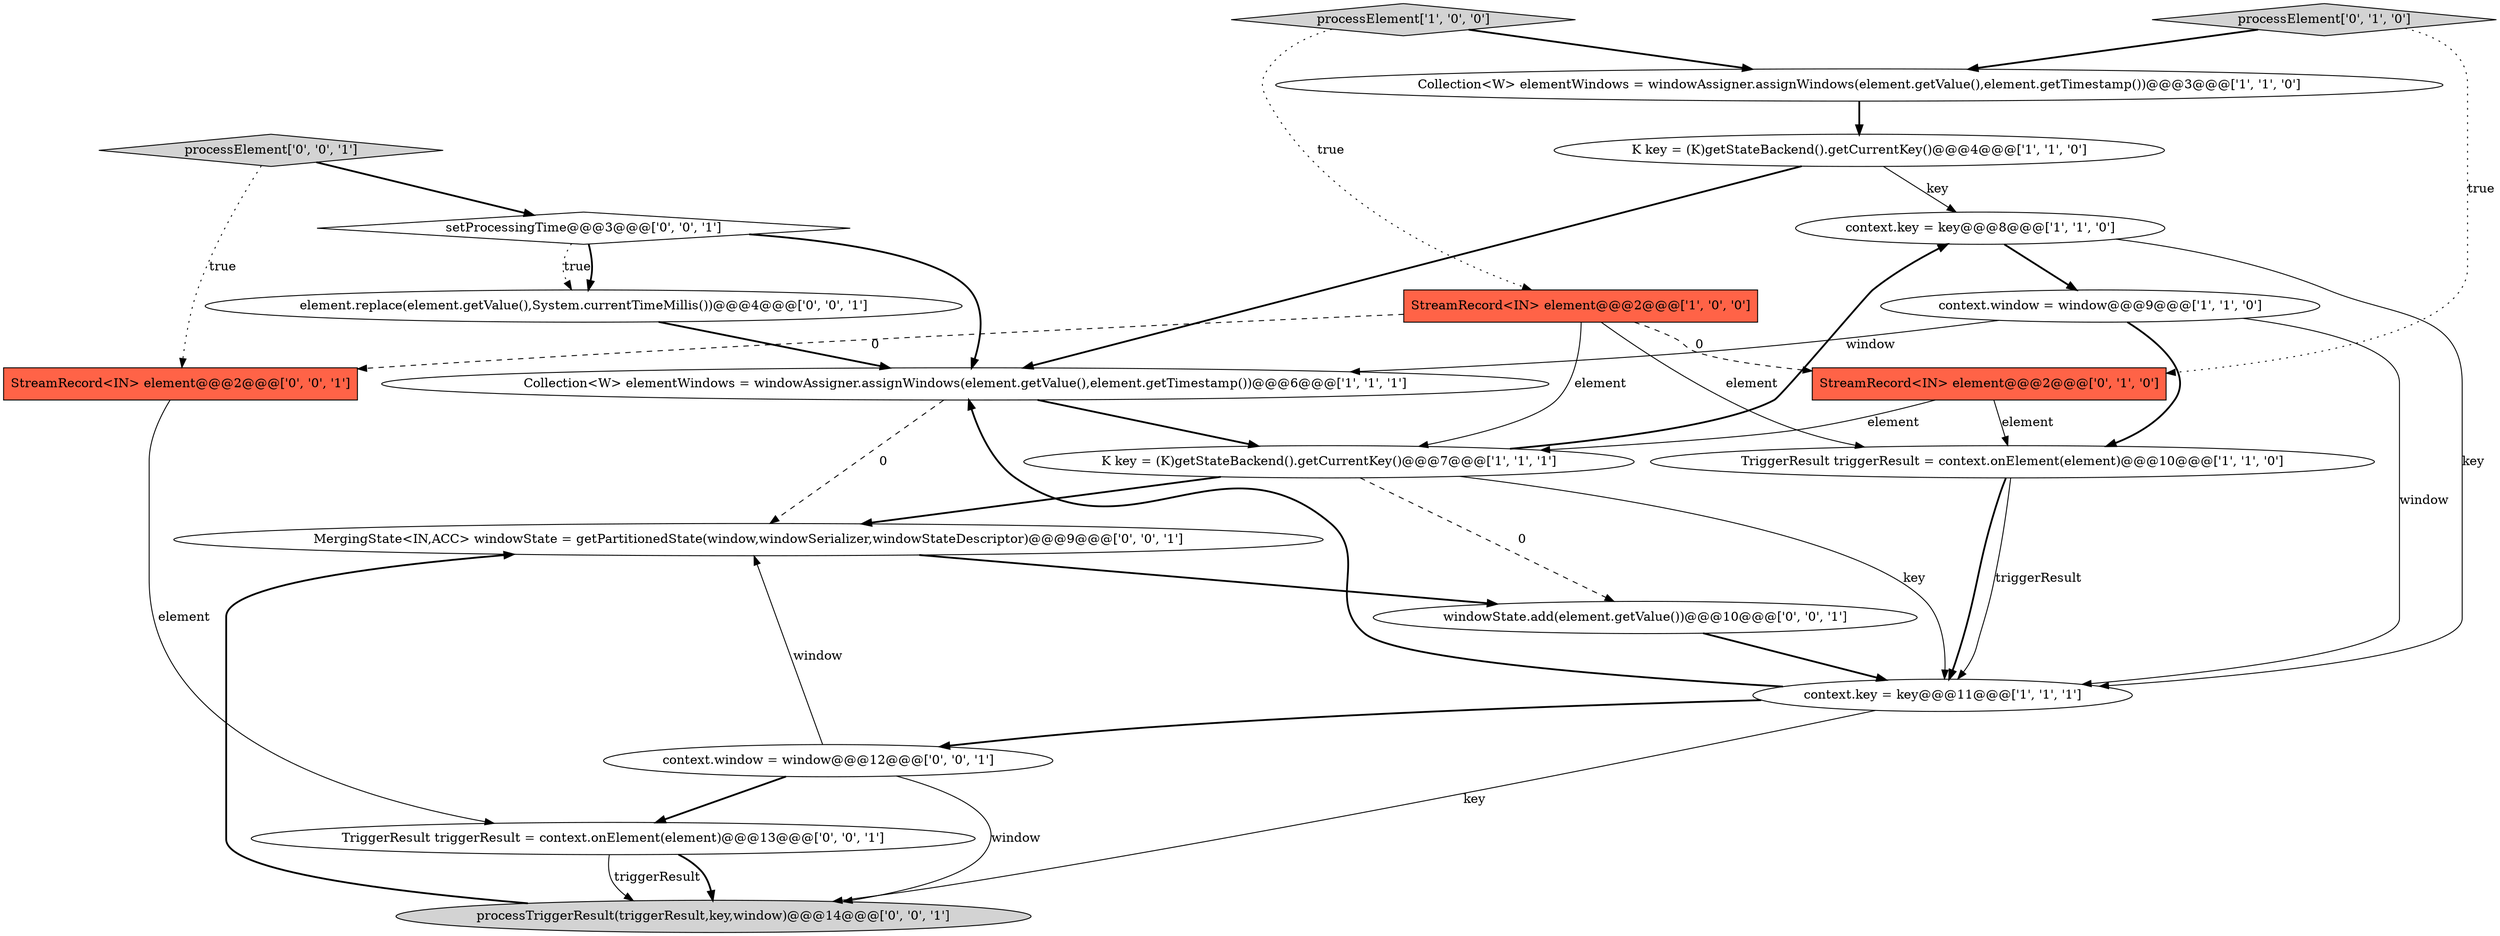 digraph {
9 [style = filled, label = "Collection<W> elementWindows = windowAssigner.assignWindows(element.getValue(),element.getTimestamp())@@@3@@@['1', '1', '0']", fillcolor = white, shape = ellipse image = "AAA0AAABBB1BBB"];
13 [style = filled, label = "TriggerResult triggerResult = context.onElement(element)@@@13@@@['0', '0', '1']", fillcolor = white, shape = ellipse image = "AAA0AAABBB3BBB"];
5 [style = filled, label = "context.key = key@@@8@@@['1', '1', '0']", fillcolor = white, shape = ellipse image = "AAA0AAABBB1BBB"];
4 [style = filled, label = "K key = (K)getStateBackend().getCurrentKey()@@@4@@@['1', '1', '0']", fillcolor = white, shape = ellipse image = "AAA0AAABBB1BBB"];
12 [style = filled, label = "MergingState<IN,ACC> windowState = getPartitionedState(window,windowSerializer,windowStateDescriptor)@@@9@@@['0', '0', '1']", fillcolor = white, shape = ellipse image = "AAA0AAABBB3BBB"];
17 [style = filled, label = "processTriggerResult(triggerResult,key,window)@@@14@@@['0', '0', '1']", fillcolor = lightgray, shape = ellipse image = "AAA0AAABBB3BBB"];
3 [style = filled, label = "context.window = window@@@9@@@['1', '1', '0']", fillcolor = white, shape = ellipse image = "AAA0AAABBB1BBB"];
6 [style = filled, label = "K key = (K)getStateBackend().getCurrentKey()@@@7@@@['1', '1', '1']", fillcolor = white, shape = ellipse image = "AAA0AAABBB1BBB"];
0 [style = filled, label = "Collection<W> elementWindows = windowAssigner.assignWindows(element.getValue(),element.getTimestamp())@@@6@@@['1', '1', '1']", fillcolor = white, shape = ellipse image = "AAA0AAABBB1BBB"];
1 [style = filled, label = "context.key = key@@@11@@@['1', '1', '1']", fillcolor = white, shape = ellipse image = "AAA0AAABBB1BBB"];
20 [style = filled, label = "processElement['0', '0', '1']", fillcolor = lightgray, shape = diamond image = "AAA0AAABBB3BBB"];
18 [style = filled, label = "element.replace(element.getValue(),System.currentTimeMillis())@@@4@@@['0', '0', '1']", fillcolor = white, shape = ellipse image = "AAA0AAABBB3BBB"];
15 [style = filled, label = "setProcessingTime@@@3@@@['0', '0', '1']", fillcolor = white, shape = diamond image = "AAA0AAABBB3BBB"];
2 [style = filled, label = "StreamRecord<IN> element@@@2@@@['1', '0', '0']", fillcolor = tomato, shape = box image = "AAA1AAABBB1BBB"];
10 [style = filled, label = "processElement['0', '1', '0']", fillcolor = lightgray, shape = diamond image = "AAA0AAABBB2BBB"];
7 [style = filled, label = "TriggerResult triggerResult = context.onElement(element)@@@10@@@['1', '1', '0']", fillcolor = white, shape = ellipse image = "AAA0AAABBB1BBB"];
8 [style = filled, label = "processElement['1', '0', '0']", fillcolor = lightgray, shape = diamond image = "AAA0AAABBB1BBB"];
11 [style = filled, label = "StreamRecord<IN> element@@@2@@@['0', '1', '0']", fillcolor = tomato, shape = box image = "AAA1AAABBB2BBB"];
14 [style = filled, label = "StreamRecord<IN> element@@@2@@@['0', '0', '1']", fillcolor = tomato, shape = box image = "AAA0AAABBB3BBB"];
19 [style = filled, label = "context.window = window@@@12@@@['0', '0', '1']", fillcolor = white, shape = ellipse image = "AAA0AAABBB3BBB"];
16 [style = filled, label = "windowState.add(element.getValue())@@@10@@@['0', '0', '1']", fillcolor = white, shape = ellipse image = "AAA0AAABBB3BBB"];
5->3 [style = bold, label=""];
7->1 [style = bold, label=""];
1->17 [style = solid, label="key"];
11->7 [style = solid, label="element"];
4->5 [style = solid, label="key"];
0->6 [style = bold, label=""];
2->6 [style = solid, label="element"];
8->2 [style = dotted, label="true"];
9->4 [style = bold, label=""];
15->18 [style = dotted, label="true"];
20->14 [style = dotted, label="true"];
13->17 [style = solid, label="triggerResult"];
12->16 [style = bold, label=""];
1->0 [style = bold, label=""];
0->12 [style = dashed, label="0"];
3->0 [style = solid, label="window"];
3->1 [style = solid, label="window"];
15->18 [style = bold, label=""];
4->0 [style = bold, label=""];
6->5 [style = bold, label=""];
13->17 [style = bold, label=""];
17->12 [style = bold, label=""];
19->17 [style = solid, label="window"];
6->16 [style = dashed, label="0"];
7->1 [style = solid, label="triggerResult"];
19->13 [style = bold, label=""];
2->14 [style = dashed, label="0"];
3->7 [style = bold, label=""];
16->1 [style = bold, label=""];
10->11 [style = dotted, label="true"];
2->7 [style = solid, label="element"];
15->0 [style = bold, label=""];
14->13 [style = solid, label="element"];
8->9 [style = bold, label=""];
5->1 [style = solid, label="key"];
6->1 [style = solid, label="key"];
11->6 [style = solid, label="element"];
2->11 [style = dashed, label="0"];
10->9 [style = bold, label=""];
1->19 [style = bold, label=""];
20->15 [style = bold, label=""];
18->0 [style = bold, label=""];
6->12 [style = bold, label=""];
19->12 [style = solid, label="window"];
}
